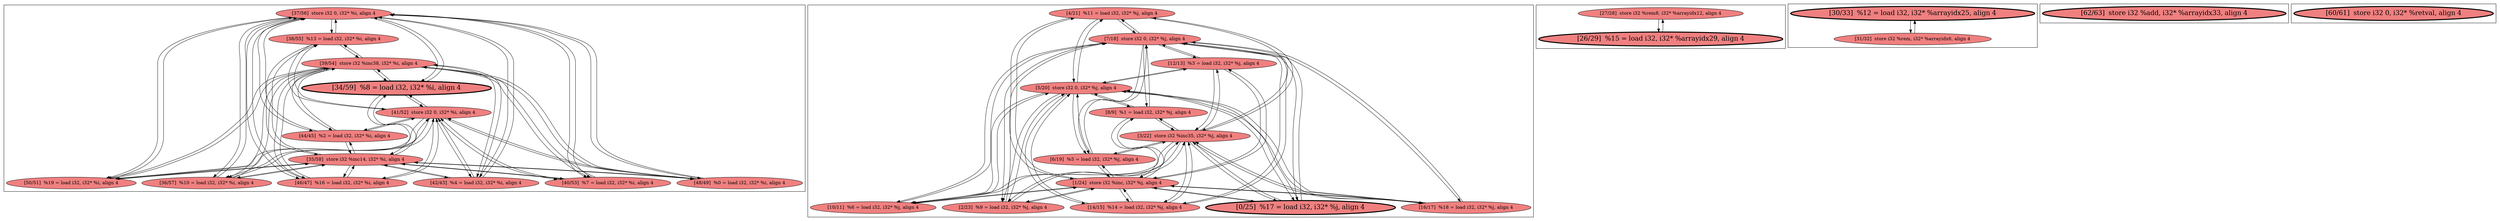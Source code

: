 
digraph G {



node128->node131 [ ]
node118->node110 [ ]
node131->node128 [ ]
node120->node128 [ ]
node127->node131 [ ]
node107->node113 [ ]
node113->node115 [ ]
node126->node131 [ ]
node108->node113 [ ]
node127->node120 [ ]
node118->node113 [ ]
node120->node127 [ ]
node132->node128 [ ]
node113->node107 [ ]
node116->node113 [ ]
node117->node109 [ ]
node109->node113 [ ]
node102->node103 [ ]
node103->node102 [ ]
node122->node128 [ ]
node113->node109 [ ]
node112->node117 [ ]
node112->node110 [ ]
node113->node111 [ ]
node111->node113 [ ]
node110->node112 [ ]
node113->node112 [ ]
node112->node113 [ ]
node124->node129 [ ]
node129->node124 [ ]
node110->node118 [ ]
node128->node124 [ ]
node131->node127 [ ]
node125->node127 [ ]
node127->node124 [ ]
node119->node108 [ ]
node124->node128 [ ]
node108->node119 [ ]
node128->node125 [ ]
node129->node125 [ ]
node125->node128 [ ]
node121->node129 [ ]
node110->node115 [ ]
node115->node110 [ ]
node129->node121 [ ]
node127->node121 [ ]
node117->node114 [ ]
node125->node126 [ ]
node128->node123 [ ]
node128->node121 [ ]
node117->node108 [ ]
node114->node110 [ ]
node123->node128 [ ]
node110->node111 [ ]
node129->node130 [ ]
node131->node129 [ ]
node117->node107 [ ]
node110->node107 [ ]
node120->node129 [ ]
node125->node129 [ ]
node110->node108 [ ]
node124->node127 [ ]
node114->node117 [ ]
node107->node110 [ ]
node127->node123 [ ]
node131->node126 [ ]
node110->node116 [ ]
node122->node129 [ ]
node119->node107 [ ]
node119->node109 [ ]
node113->node108 [ ]
node126->node121 [ ]
node132->node126 [ ]
node115->node117 [ ]
node113->node116 [ ]
node108->node117 [ ]
node128->node132 [ ]
node132->node127 [ ]
node117->node111 [ ]
node117->node112 [ ]
node108->node110 [ ]
node113->node114 [ ]
node121->node127 [ ]
node107->node117 [ ]
node130->node127 [ ]
node129->node122 [ ]
node117->node118 [ ]
node105->node104 [ ]
node130->node128 [ ]
node123->node127 [ ]
node113->node118 [ ]
node128->node122 [ ]
node127->node125 [ ]
node119->node116 [ ]
node117->node116 [ ]
node129->node132 [ ]
node111->node110 [ ]
node132->node129 [ ]
node111->node117 [ ]
node130->node126 [ ]
node126->node124 [ ]
node118->node117 [ ]
node126->node130 [ ]
node129->node131 [ ]
node117->node115 [ ]
node114->node113 [ ]
node121->node126 [ ]
node110->node109 [ ]
node129->node123 [ ]
node122->node127 [ ]
node126->node125 [ ]
node116->node117 [ ]
node115->node113 [ ]
node107->node119 [ ]
node115->node119 [ ]
node126->node132 [ ]
node109->node110 [ ]
node116->node119 [ ]
node110->node114 [ ]
node126->node123 [ ]
node129->node120 [ ]
node109->node119 [ ]
node121->node128 [ ]
node127->node130 [ ]
node104->node105 [ ]
node119->node118 [ ]
node118->node119 [ ]
node119->node112 [ ]
node114->node119 [ ]
node124->node126 [ ]
node119->node114 [ ]
node128->node120 [ ]
node116->node110 [ ]
node120->node126 [ ]
node109->node117 [ ]
node123->node126 [ ]
node119->node115 [ ]
node126->node120 [ ]
node128->node130 [ ]
node130->node129 [ ]
node123->node129 [ ]
node127->node132 [ ]
node111->node119 [ ]
node119->node111 [ ]
node112->node119 [ ]
node122->node126 [ ]
node126->node122 [ ]
node127->node122 [ ]


subgraph cluster4 {


node132 [fillcolor=lightcoral,label="[36/57]  %10 = load i32, i32* %i, align 4",shape=ellipse,style=filled ]
node131 [fillcolor=lightcoral,label="[38/55]  %13 = load i32, i32* %i, align 4",shape=ellipse,style=filled ]
node128 [fillcolor=lightcoral,label="[37/56]  store i32 0, i32* %i, align 4",shape=ellipse,style=filled ]
node127 [fillcolor=lightcoral,label="[35/58]  store i32 %inc14, i32* %i, align 4",shape=ellipse,style=filled ]
node126 [fillcolor=lightcoral,label="[41/52]  store i32 0, i32* %i, align 4",shape=ellipse,style=filled ]
node123 [fillcolor=lightcoral,label="[44/45]  %2 = load i32, i32* %i, align 4",shape=ellipse,style=filled ]
node120 [fillcolor=lightcoral,label="[50/51]  %19 = load i32, i32* %i, align 4",shape=ellipse,style=filled ]
node130 [penwidth=3.0,fontsize=20,fillcolor=lightcoral,label="[34/59]  %8 = load i32, i32* %i, align 4",shape=ellipse,style=filled ]
node121 [fillcolor=lightcoral,label="[48/49]  %0 = load i32, i32* %i, align 4",shape=ellipse,style=filled ]
node124 [fillcolor=lightcoral,label="[42/43]  %4 = load i32, i32* %i, align 4",shape=ellipse,style=filled ]
node125 [fillcolor=lightcoral,label="[40/53]  %7 = load i32, i32* %i, align 4",shape=ellipse,style=filled ]
node129 [fillcolor=lightcoral,label="[39/54]  store i32 %inc38, i32* %i, align 4",shape=ellipse,style=filled ]
node122 [fillcolor=lightcoral,label="[46/47]  %16 = load i32, i32* %i, align 4",shape=ellipse,style=filled ]



}

subgraph cluster3 {


node119 [fillcolor=lightcoral,label="[5/20]  store i32 0, i32* %j, align 4",shape=ellipse,style=filled ]
node118 [fillcolor=lightcoral,label="[4/21]  %11 = load i32, i32* %j, align 4",shape=ellipse,style=filled ]
node117 [fillcolor=lightcoral,label="[3/22]  store i32 %inc35, i32* %j, align 4",shape=ellipse,style=filled ]
node116 [fillcolor=lightcoral,label="[2/23]  %9 = load i32, i32* %j, align 4",shape=ellipse,style=filled ]
node115 [penwidth=3.0,fontsize=20,fillcolor=lightcoral,label="[0/25]  %17 = load i32, i32* %j, align 4",shape=ellipse,style=filled ]
node114 [fillcolor=lightcoral,label="[12/13]  %3 = load i32, i32* %j, align 4",shape=ellipse,style=filled ]
node113 [fillcolor=lightcoral,label="[1/24]  store i32 %inc, i32* %j, align 4",shape=ellipse,style=filled ]
node108 [fillcolor=lightcoral,label="[14/15]  %14 = load i32, i32* %j, align 4",shape=ellipse,style=filled ]
node107 [fillcolor=lightcoral,label="[16/17]  %18 = load i32, i32* %j, align 4",shape=ellipse,style=filled ]
node109 [fillcolor=lightcoral,label="[10/11]  %6 = load i32, i32* %j, align 4",shape=ellipse,style=filled ]
node110 [fillcolor=lightcoral,label="[7/18]  store i32 0, i32* %j, align 4",shape=ellipse,style=filled ]
node111 [fillcolor=lightcoral,label="[8/9]  %1 = load i32, i32* %j, align 4",shape=ellipse,style=filled ]
node112 [fillcolor=lightcoral,label="[6/19]  %5 = load i32, i32* %j, align 4",shape=ellipse,style=filled ]



}

subgraph cluster2 {


node106 [penwidth=3.0,fontsize=20,fillcolor=lightcoral,label="[62/63]  store i32 %add, i32* %arrayidx33, align 4",shape=ellipse,style=filled ]



}

subgraph cluster5 {


node133 [penwidth=3.0,fontsize=20,fillcolor=lightcoral,label="[60/61]  store i32 0, i32* %retval, align 4",shape=ellipse,style=filled ]



}

subgraph cluster0 {


node103 [penwidth=3.0,fontsize=20,fillcolor=lightcoral,label="[26/29]  %15 = load i32, i32* %arrayidx29, align 4",shape=ellipse,style=filled ]
node102 [fillcolor=lightcoral,label="[27/28]  store i32 %rem8, i32* %arrayidx12, align 4",shape=ellipse,style=filled ]



}

subgraph cluster1 {


node105 [penwidth=3.0,fontsize=20,fillcolor=lightcoral,label="[30/33]  %12 = load i32, i32* %arrayidx25, align 4",shape=ellipse,style=filled ]
node104 [fillcolor=lightcoral,label="[31/32]  store i32 %rem, i32* %arrayidx6, align 4",shape=ellipse,style=filled ]



}

}
